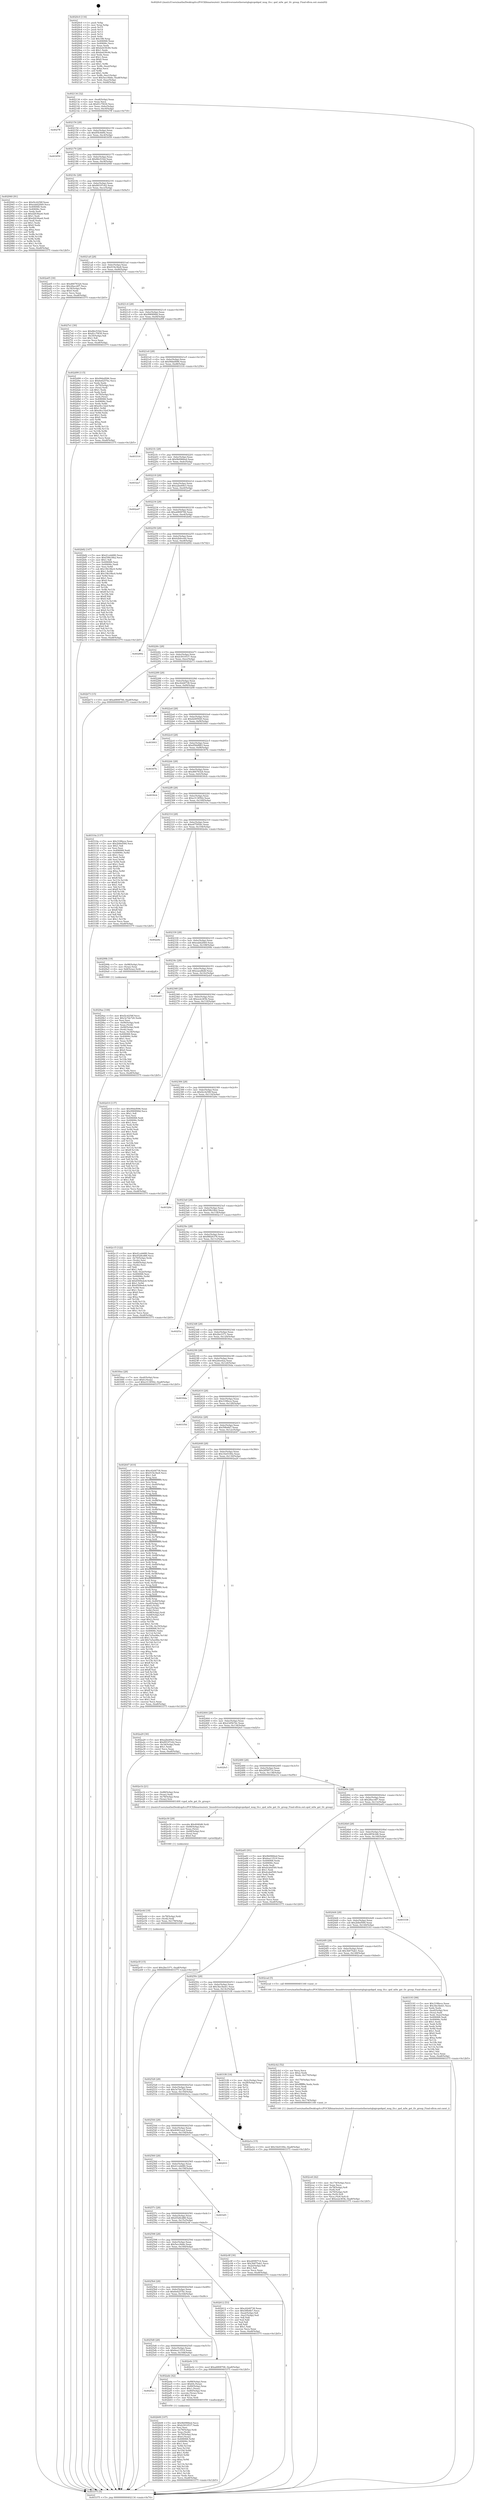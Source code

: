 digraph "0x4020c0" {
  label = "0x4020c0 (/mnt/c/Users/mathe/Desktop/tcc/POCII/binaries/extr_linuxdriversnetethernetqlogicqedqed_mng_tlv.c_qed_mfw_get_tlv_group_Final-ollvm.out::main(0))"
  labelloc = "t"
  node[shape=record]

  Entry [label="",width=0.3,height=0.3,shape=circle,fillcolor=black,style=filled]
  "0x402134" [label="{
     0x402134 [32]\l
     | [instrs]\l
     &nbsp;&nbsp;0x402134 \<+6\>: mov -0xa8(%rbp),%eax\l
     &nbsp;&nbsp;0x40213a \<+2\>: mov %eax,%ecx\l
     &nbsp;&nbsp;0x40213c \<+6\>: sub $0x81c7f430,%ecx\l
     &nbsp;&nbsp;0x402142 \<+6\>: mov %eax,-0xbc(%rbp)\l
     &nbsp;&nbsp;0x402148 \<+6\>: mov %ecx,-0xc0(%rbp)\l
     &nbsp;&nbsp;0x40214e \<+6\>: je 00000000004027ff \<main+0x73f\>\l
  }"]
  "0x4027ff" [label="{
     0x4027ff\l
  }", style=dashed]
  "0x402154" [label="{
     0x402154 [28]\l
     | [instrs]\l
     &nbsp;&nbsp;0x402154 \<+5\>: jmp 0000000000402159 \<main+0x99\>\l
     &nbsp;&nbsp;0x402159 \<+6\>: mov -0xbc(%rbp),%eax\l
     &nbsp;&nbsp;0x40215f \<+5\>: sub $0x85fc8d9e,%eax\l
     &nbsp;&nbsp;0x402164 \<+6\>: mov %eax,-0xc4(%rbp)\l
     &nbsp;&nbsp;0x40216a \<+6\>: je 0000000000403059 \<main+0xf99\>\l
  }"]
  Exit [label="",width=0.3,height=0.3,shape=circle,fillcolor=black,style=filled,peripheries=2]
  "0x403059" [label="{
     0x403059\l
  }", style=dashed]
  "0x402170" [label="{
     0x402170 [28]\l
     | [instrs]\l
     &nbsp;&nbsp;0x402170 \<+5\>: jmp 0000000000402175 \<main+0xb5\>\l
     &nbsp;&nbsp;0x402175 \<+6\>: mov -0xbc(%rbp),%eax\l
     &nbsp;&nbsp;0x40217b \<+5\>: sub $0x86cf1f2d,%eax\l
     &nbsp;&nbsp;0x402180 \<+6\>: mov %eax,-0xc8(%rbp)\l
     &nbsp;&nbsp;0x402186 \<+6\>: je 0000000000402940 \<main+0x880\>\l
  }"]
  "0x402e5f" [label="{
     0x402e5f [15]\l
     | [instrs]\l
     &nbsp;&nbsp;0x402e5f \<+10\>: movl $0x2be3371,-0xa8(%rbp)\l
     &nbsp;&nbsp;0x402e69 \<+5\>: jmp 0000000000403375 \<main+0x12b5\>\l
  }"]
  "0x402940" [label="{
     0x402940 [91]\l
     | [instrs]\l
     &nbsp;&nbsp;0x402940 \<+5\>: mov $0xf2c4258f,%eax\l
     &nbsp;&nbsp;0x402945 \<+5\>: mov $0xeabb20b9,%ecx\l
     &nbsp;&nbsp;0x40294a \<+7\>: mov 0x406068,%edx\l
     &nbsp;&nbsp;0x402951 \<+7\>: mov 0x40606c,%esi\l
     &nbsp;&nbsp;0x402958 \<+2\>: mov %edx,%edi\l
     &nbsp;&nbsp;0x40295a \<+6\>: sub $0xd2636ae6,%edi\l
     &nbsp;&nbsp;0x402960 \<+3\>: sub $0x1,%edi\l
     &nbsp;&nbsp;0x402963 \<+6\>: add $0xd2636ae6,%edi\l
     &nbsp;&nbsp;0x402969 \<+3\>: imul %edi,%edx\l
     &nbsp;&nbsp;0x40296c \<+3\>: and $0x1,%edx\l
     &nbsp;&nbsp;0x40296f \<+3\>: cmp $0x0,%edx\l
     &nbsp;&nbsp;0x402972 \<+4\>: sete %r8b\l
     &nbsp;&nbsp;0x402976 \<+3\>: cmp $0xa,%esi\l
     &nbsp;&nbsp;0x402979 \<+4\>: setl %r9b\l
     &nbsp;&nbsp;0x40297d \<+3\>: mov %r8b,%r10b\l
     &nbsp;&nbsp;0x402980 \<+3\>: and %r9b,%r10b\l
     &nbsp;&nbsp;0x402983 \<+3\>: xor %r9b,%r8b\l
     &nbsp;&nbsp;0x402986 \<+3\>: or %r8b,%r10b\l
     &nbsp;&nbsp;0x402989 \<+4\>: test $0x1,%r10b\l
     &nbsp;&nbsp;0x40298d \<+3\>: cmovne %ecx,%eax\l
     &nbsp;&nbsp;0x402990 \<+6\>: mov %eax,-0xa8(%rbp)\l
     &nbsp;&nbsp;0x402996 \<+5\>: jmp 0000000000403375 \<main+0x12b5\>\l
  }"]
  "0x40218c" [label="{
     0x40218c [28]\l
     | [instrs]\l
     &nbsp;&nbsp;0x40218c \<+5\>: jmp 0000000000402191 \<main+0xd1\>\l
     &nbsp;&nbsp;0x402191 \<+6\>: mov -0xbc(%rbp),%eax\l
     &nbsp;&nbsp;0x402197 \<+5\>: sub $0x89197c62,%eax\l
     &nbsp;&nbsp;0x40219c \<+6\>: mov %eax,-0xcc(%rbp)\l
     &nbsp;&nbsp;0x4021a2 \<+6\>: je 0000000000402a65 \<main+0x9a5\>\l
  }"]
  "0x402e4d" [label="{
     0x402e4d [18]\l
     | [instrs]\l
     &nbsp;&nbsp;0x402e4d \<+4\>: mov -0x78(%rbp),%rdi\l
     &nbsp;&nbsp;0x402e51 \<+3\>: mov (%rdi),%rdi\l
     &nbsp;&nbsp;0x402e54 \<+6\>: mov %eax,-0x178(%rbp)\l
     &nbsp;&nbsp;0x402e5a \<+5\>: call 0000000000401030 \<free@plt\>\l
     | [calls]\l
     &nbsp;&nbsp;0x401030 \{1\} (unknown)\l
  }"]
  "0x402a65" [label="{
     0x402a65 [30]\l
     | [instrs]\l
     &nbsp;&nbsp;0x402a65 \<+5\>: mov $0xd6678324,%eax\l
     &nbsp;&nbsp;0x402a6a \<+5\>: mov $0x28acc6f7,%ecx\l
     &nbsp;&nbsp;0x402a6f \<+3\>: mov -0x34(%rbp),%edx\l
     &nbsp;&nbsp;0x402a72 \<+3\>: cmp $0x0,%edx\l
     &nbsp;&nbsp;0x402a75 \<+3\>: cmove %ecx,%eax\l
     &nbsp;&nbsp;0x402a78 \<+6\>: mov %eax,-0xa8(%rbp)\l
     &nbsp;&nbsp;0x402a7e \<+5\>: jmp 0000000000403375 \<main+0x12b5\>\l
  }"]
  "0x4021a8" [label="{
     0x4021a8 [28]\l
     | [instrs]\l
     &nbsp;&nbsp;0x4021a8 \<+5\>: jmp 00000000004021ad \<main+0xed\>\l
     &nbsp;&nbsp;0x4021ad \<+6\>: mov -0xbc(%rbp),%eax\l
     &nbsp;&nbsp;0x4021b3 \<+5\>: sub $0x919e3be8,%eax\l
     &nbsp;&nbsp;0x4021b8 \<+6\>: mov %eax,-0xd0(%rbp)\l
     &nbsp;&nbsp;0x4021be \<+6\>: je 00000000004027e1 \<main+0x721\>\l
  }"]
  "0x402e30" [label="{
     0x402e30 [29]\l
     | [instrs]\l
     &nbsp;&nbsp;0x402e30 \<+10\>: movabs $0x4040d6,%rdi\l
     &nbsp;&nbsp;0x402e3a \<+4\>: mov -0x68(%rbp),%rsi\l
     &nbsp;&nbsp;0x402e3e \<+2\>: mov %eax,(%rsi)\l
     &nbsp;&nbsp;0x402e40 \<+4\>: mov -0x68(%rbp),%rsi\l
     &nbsp;&nbsp;0x402e44 \<+2\>: mov (%rsi),%esi\l
     &nbsp;&nbsp;0x402e46 \<+2\>: mov $0x0,%al\l
     &nbsp;&nbsp;0x402e48 \<+5\>: call 0000000000401040 \<printf@plt\>\l
     | [calls]\l
     &nbsp;&nbsp;0x401040 \{1\} (unknown)\l
  }"]
  "0x4027e1" [label="{
     0x4027e1 [30]\l
     | [instrs]\l
     &nbsp;&nbsp;0x4027e1 \<+5\>: mov $0x86cf1f2d,%eax\l
     &nbsp;&nbsp;0x4027e6 \<+5\>: mov $0x81c7f430,%ecx\l
     &nbsp;&nbsp;0x4027eb \<+3\>: mov -0x35(%rbp),%dl\l
     &nbsp;&nbsp;0x4027ee \<+3\>: test $0x1,%dl\l
     &nbsp;&nbsp;0x4027f1 \<+3\>: cmovne %ecx,%eax\l
     &nbsp;&nbsp;0x4027f4 \<+6\>: mov %eax,-0xa8(%rbp)\l
     &nbsp;&nbsp;0x4027fa \<+5\>: jmp 0000000000403375 \<main+0x12b5\>\l
  }"]
  "0x4021c4" [label="{
     0x4021c4 [28]\l
     | [instrs]\l
     &nbsp;&nbsp;0x4021c4 \<+5\>: jmp 00000000004021c9 \<main+0x109\>\l
     &nbsp;&nbsp;0x4021c9 \<+6\>: mov -0xbc(%rbp),%eax\l
     &nbsp;&nbsp;0x4021cf \<+5\>: sub $0x9969f48d,%eax\l
     &nbsp;&nbsp;0x4021d4 \<+6\>: mov %eax,-0xd4(%rbp)\l
     &nbsp;&nbsp;0x4021da \<+6\>: je 0000000000402d99 \<main+0xcd9\>\l
  }"]
  "0x402ce6" [label="{
     0x402ce6 [42]\l
     | [instrs]\l
     &nbsp;&nbsp;0x402ce6 \<+6\>: mov -0x174(%rbp),%ecx\l
     &nbsp;&nbsp;0x402cec \<+3\>: imul %eax,%ecx\l
     &nbsp;&nbsp;0x402cef \<+4\>: mov -0x78(%rbp),%r8\l
     &nbsp;&nbsp;0x402cf3 \<+3\>: mov (%r8),%r8\l
     &nbsp;&nbsp;0x402cf6 \<+4\>: mov -0x70(%rbp),%r9\l
     &nbsp;&nbsp;0x402cfa \<+3\>: movslq (%r9),%r9\l
     &nbsp;&nbsp;0x402cfd \<+4\>: mov %ecx,(%r8,%r9,4)\l
     &nbsp;&nbsp;0x402d01 \<+10\>: movl $0xee2c4f3b,-0xa8(%rbp)\l
     &nbsp;&nbsp;0x402d0b \<+5\>: jmp 0000000000403375 \<main+0x12b5\>\l
  }"]
  "0x402d99" [label="{
     0x402d99 [115]\l
     | [instrs]\l
     &nbsp;&nbsp;0x402d99 \<+5\>: mov $0x99def096,%eax\l
     &nbsp;&nbsp;0x402d9e \<+5\>: mov $0x6e6257bc,%ecx\l
     &nbsp;&nbsp;0x402da3 \<+2\>: xor %edx,%edx\l
     &nbsp;&nbsp;0x402da5 \<+4\>: mov -0x70(%rbp),%rsi\l
     &nbsp;&nbsp;0x402da9 \<+2\>: mov (%rsi),%edi\l
     &nbsp;&nbsp;0x402dab \<+3\>: sub $0x1,%edx\l
     &nbsp;&nbsp;0x402dae \<+2\>: sub %edx,%edi\l
     &nbsp;&nbsp;0x402db0 \<+4\>: mov -0x70(%rbp),%rsi\l
     &nbsp;&nbsp;0x402db4 \<+2\>: mov %edi,(%rsi)\l
     &nbsp;&nbsp;0x402db6 \<+7\>: mov 0x406068,%edx\l
     &nbsp;&nbsp;0x402dbd \<+7\>: mov 0x40606c,%edi\l
     &nbsp;&nbsp;0x402dc4 \<+3\>: mov %edx,%r8d\l
     &nbsp;&nbsp;0x402dc7 \<+7\>: add $0xe9cc32ef,%r8d\l
     &nbsp;&nbsp;0x402dce \<+4\>: sub $0x1,%r8d\l
     &nbsp;&nbsp;0x402dd2 \<+7\>: sub $0xe9cc32ef,%r8d\l
     &nbsp;&nbsp;0x402dd9 \<+4\>: imul %r8d,%edx\l
     &nbsp;&nbsp;0x402ddd \<+3\>: and $0x1,%edx\l
     &nbsp;&nbsp;0x402de0 \<+3\>: cmp $0x0,%edx\l
     &nbsp;&nbsp;0x402de3 \<+4\>: sete %r9b\l
     &nbsp;&nbsp;0x402de7 \<+3\>: cmp $0xa,%edi\l
     &nbsp;&nbsp;0x402dea \<+4\>: setl %r10b\l
     &nbsp;&nbsp;0x402dee \<+3\>: mov %r9b,%r11b\l
     &nbsp;&nbsp;0x402df1 \<+3\>: and %r10b,%r11b\l
     &nbsp;&nbsp;0x402df4 \<+3\>: xor %r10b,%r9b\l
     &nbsp;&nbsp;0x402df7 \<+3\>: or %r9b,%r11b\l
     &nbsp;&nbsp;0x402dfa \<+4\>: test $0x1,%r11b\l
     &nbsp;&nbsp;0x402dfe \<+3\>: cmovne %ecx,%eax\l
     &nbsp;&nbsp;0x402e01 \<+6\>: mov %eax,-0xa8(%rbp)\l
     &nbsp;&nbsp;0x402e07 \<+5\>: jmp 0000000000403375 \<main+0x12b5\>\l
  }"]
  "0x4021e0" [label="{
     0x4021e0 [28]\l
     | [instrs]\l
     &nbsp;&nbsp;0x4021e0 \<+5\>: jmp 00000000004021e5 \<main+0x125\>\l
     &nbsp;&nbsp;0x4021e5 \<+6\>: mov -0xbc(%rbp),%eax\l
     &nbsp;&nbsp;0x4021eb \<+5\>: sub $0x99def096,%eax\l
     &nbsp;&nbsp;0x4021f0 \<+6\>: mov %eax,-0xd8(%rbp)\l
     &nbsp;&nbsp;0x4021f6 \<+6\>: je 0000000000403316 \<main+0x1256\>\l
  }"]
  "0x402cb2" [label="{
     0x402cb2 [52]\l
     | [instrs]\l
     &nbsp;&nbsp;0x402cb2 \<+2\>: xor %ecx,%ecx\l
     &nbsp;&nbsp;0x402cb4 \<+5\>: mov $0x2,%edx\l
     &nbsp;&nbsp;0x402cb9 \<+6\>: mov %edx,-0x170(%rbp)\l
     &nbsp;&nbsp;0x402cbf \<+1\>: cltd\l
     &nbsp;&nbsp;0x402cc0 \<+6\>: mov -0x170(%rbp),%esi\l
     &nbsp;&nbsp;0x402cc6 \<+2\>: idiv %esi\l
     &nbsp;&nbsp;0x402cc8 \<+6\>: imul $0xfffffffe,%edx,%edx\l
     &nbsp;&nbsp;0x402cce \<+2\>: mov %ecx,%edi\l
     &nbsp;&nbsp;0x402cd0 \<+2\>: sub %edx,%edi\l
     &nbsp;&nbsp;0x402cd2 \<+2\>: mov %ecx,%edx\l
     &nbsp;&nbsp;0x402cd4 \<+3\>: sub $0x1,%edx\l
     &nbsp;&nbsp;0x402cd7 \<+2\>: add %edx,%edi\l
     &nbsp;&nbsp;0x402cd9 \<+2\>: sub %edi,%ecx\l
     &nbsp;&nbsp;0x402cdb \<+6\>: mov %ecx,-0x174(%rbp)\l
     &nbsp;&nbsp;0x402ce1 \<+5\>: call 0000000000401160 \<next_i\>\l
     | [calls]\l
     &nbsp;&nbsp;0x401160 \{1\} (/mnt/c/Users/mathe/Desktop/tcc/POCII/binaries/extr_linuxdriversnetethernetqlogicqedqed_mng_tlv.c_qed_mfw_get_tlv_group_Final-ollvm.out::next_i)\l
  }"]
  "0x403316" [label="{
     0x403316\l
  }", style=dashed]
  "0x4021fc" [label="{
     0x4021fc [28]\l
     | [instrs]\l
     &nbsp;&nbsp;0x4021fc \<+5\>: jmp 0000000000402201 \<main+0x141\>\l
     &nbsp;&nbsp;0x402201 \<+6\>: mov -0xbc(%rbp),%eax\l
     &nbsp;&nbsp;0x402207 \<+5\>: sub $0x9b0966ed,%eax\l
     &nbsp;&nbsp;0x40220c \<+6\>: mov %eax,-0xdc(%rbp)\l
     &nbsp;&nbsp;0x402212 \<+6\>: je 00000000004032a7 \<main+0x11e7\>\l
  }"]
  "0x402b08" [label="{
     0x402b08 [107]\l
     | [instrs]\l
     &nbsp;&nbsp;0x402b08 \<+5\>: mov $0x9b0966ed,%ecx\l
     &nbsp;&nbsp;0x402b0d \<+5\>: mov $0xb3910537,%edx\l
     &nbsp;&nbsp;0x402b12 \<+2\>: xor %esi,%esi\l
     &nbsp;&nbsp;0x402b14 \<+4\>: mov -0x78(%rbp),%rdi\l
     &nbsp;&nbsp;0x402b18 \<+3\>: mov %rax,(%rdi)\l
     &nbsp;&nbsp;0x402b1b \<+4\>: mov -0x70(%rbp),%rax\l
     &nbsp;&nbsp;0x402b1f \<+6\>: movl $0x0,(%rax)\l
     &nbsp;&nbsp;0x402b25 \<+8\>: mov 0x406068,%r8d\l
     &nbsp;&nbsp;0x402b2d \<+8\>: mov 0x40606c,%r9d\l
     &nbsp;&nbsp;0x402b35 \<+3\>: sub $0x1,%esi\l
     &nbsp;&nbsp;0x402b38 \<+3\>: mov %r8d,%r10d\l
     &nbsp;&nbsp;0x402b3b \<+3\>: add %esi,%r10d\l
     &nbsp;&nbsp;0x402b3e \<+4\>: imul %r10d,%r8d\l
     &nbsp;&nbsp;0x402b42 \<+4\>: and $0x1,%r8d\l
     &nbsp;&nbsp;0x402b46 \<+4\>: cmp $0x0,%r8d\l
     &nbsp;&nbsp;0x402b4a \<+4\>: sete %r11b\l
     &nbsp;&nbsp;0x402b4e \<+4\>: cmp $0xa,%r9d\l
     &nbsp;&nbsp;0x402b52 \<+3\>: setl %bl\l
     &nbsp;&nbsp;0x402b55 \<+3\>: mov %r11b,%r14b\l
     &nbsp;&nbsp;0x402b58 \<+3\>: and %bl,%r14b\l
     &nbsp;&nbsp;0x402b5b \<+3\>: xor %bl,%r11b\l
     &nbsp;&nbsp;0x402b5e \<+3\>: or %r11b,%r14b\l
     &nbsp;&nbsp;0x402b61 \<+4\>: test $0x1,%r14b\l
     &nbsp;&nbsp;0x402b65 \<+3\>: cmovne %edx,%ecx\l
     &nbsp;&nbsp;0x402b68 \<+6\>: mov %ecx,-0xa8(%rbp)\l
     &nbsp;&nbsp;0x402b6e \<+5\>: jmp 0000000000403375 \<main+0x12b5\>\l
  }"]
  "0x4032a7" [label="{
     0x4032a7\l
  }", style=dashed]
  "0x402218" [label="{
     0x402218 [28]\l
     | [instrs]\l
     &nbsp;&nbsp;0x402218 \<+5\>: jmp 000000000040221d \<main+0x15d\>\l
     &nbsp;&nbsp;0x40221d \<+6\>: mov -0xbc(%rbp),%eax\l
     &nbsp;&nbsp;0x402223 \<+5\>: sub $0xa2be69e3,%eax\l
     &nbsp;&nbsp;0x402228 \<+6\>: mov %eax,-0xe0(%rbp)\l
     &nbsp;&nbsp;0x40222e \<+6\>: je 0000000000402a47 \<main+0x987\>\l
  }"]
  "0x4025ec" [label="{
     0x4025ec\l
  }", style=dashed]
  "0x402a47" [label="{
     0x402a47\l
  }", style=dashed]
  "0x402234" [label="{
     0x402234 [28]\l
     | [instrs]\l
     &nbsp;&nbsp;0x402234 \<+5\>: jmp 0000000000402239 \<main+0x179\>\l
     &nbsp;&nbsp;0x402239 \<+6\>: mov -0xbc(%rbp),%eax\l
     &nbsp;&nbsp;0x40223f \<+5\>: sub $0xa6808706,%eax\l
     &nbsp;&nbsp;0x402244 \<+6\>: mov %eax,-0xe4(%rbp)\l
     &nbsp;&nbsp;0x40224a \<+6\>: je 0000000000402b82 \<main+0xac2\>\l
  }"]
  "0x402ade" [label="{
     0x402ade [42]\l
     | [instrs]\l
     &nbsp;&nbsp;0x402ade \<+7\>: mov -0x88(%rbp),%rax\l
     &nbsp;&nbsp;0x402ae5 \<+6\>: movl $0x64,(%rax)\l
     &nbsp;&nbsp;0x402aeb \<+4\>: mov -0x80(%rbp),%rax\l
     &nbsp;&nbsp;0x402aef \<+6\>: movl $0x1,(%rax)\l
     &nbsp;&nbsp;0x402af5 \<+4\>: mov -0x80(%rbp),%rax\l
     &nbsp;&nbsp;0x402af9 \<+3\>: movslq (%rax),%rax\l
     &nbsp;&nbsp;0x402afc \<+4\>: shl $0x2,%rax\l
     &nbsp;&nbsp;0x402b00 \<+3\>: mov %rax,%rdi\l
     &nbsp;&nbsp;0x402b03 \<+5\>: call 0000000000401050 \<malloc@plt\>\l
     | [calls]\l
     &nbsp;&nbsp;0x401050 \{1\} (unknown)\l
  }"]
  "0x402b82" [label="{
     0x402b82 [147]\l
     | [instrs]\l
     &nbsp;&nbsp;0x402b82 \<+5\>: mov $0x41ceb680,%eax\l
     &nbsp;&nbsp;0x402b87 \<+5\>: mov $0xf39b18b2,%ecx\l
     &nbsp;&nbsp;0x402b8c \<+2\>: mov $0x1,%dl\l
     &nbsp;&nbsp;0x402b8e \<+7\>: mov 0x406068,%esi\l
     &nbsp;&nbsp;0x402b95 \<+7\>: mov 0x40606c,%edi\l
     &nbsp;&nbsp;0x402b9c \<+3\>: mov %esi,%r8d\l
     &nbsp;&nbsp;0x402b9f \<+7\>: sub $0x19b18bc0,%r8d\l
     &nbsp;&nbsp;0x402ba6 \<+4\>: sub $0x1,%r8d\l
     &nbsp;&nbsp;0x402baa \<+7\>: add $0x19b18bc0,%r8d\l
     &nbsp;&nbsp;0x402bb1 \<+4\>: imul %r8d,%esi\l
     &nbsp;&nbsp;0x402bb5 \<+3\>: and $0x1,%esi\l
     &nbsp;&nbsp;0x402bb8 \<+3\>: cmp $0x0,%esi\l
     &nbsp;&nbsp;0x402bbb \<+4\>: sete %r9b\l
     &nbsp;&nbsp;0x402bbf \<+3\>: cmp $0xa,%edi\l
     &nbsp;&nbsp;0x402bc2 \<+4\>: setl %r10b\l
     &nbsp;&nbsp;0x402bc6 \<+3\>: mov %r9b,%r11b\l
     &nbsp;&nbsp;0x402bc9 \<+4\>: xor $0xff,%r11b\l
     &nbsp;&nbsp;0x402bcd \<+3\>: mov %r10b,%bl\l
     &nbsp;&nbsp;0x402bd0 \<+3\>: xor $0xff,%bl\l
     &nbsp;&nbsp;0x402bd3 \<+3\>: xor $0x0,%dl\l
     &nbsp;&nbsp;0x402bd6 \<+3\>: mov %r11b,%r14b\l
     &nbsp;&nbsp;0x402bd9 \<+4\>: and $0x0,%r14b\l
     &nbsp;&nbsp;0x402bdd \<+3\>: and %dl,%r9b\l
     &nbsp;&nbsp;0x402be0 \<+3\>: mov %bl,%r15b\l
     &nbsp;&nbsp;0x402be3 \<+4\>: and $0x0,%r15b\l
     &nbsp;&nbsp;0x402be7 \<+3\>: and %dl,%r10b\l
     &nbsp;&nbsp;0x402bea \<+3\>: or %r9b,%r14b\l
     &nbsp;&nbsp;0x402bed \<+3\>: or %r10b,%r15b\l
     &nbsp;&nbsp;0x402bf0 \<+3\>: xor %r15b,%r14b\l
     &nbsp;&nbsp;0x402bf3 \<+3\>: or %bl,%r11b\l
     &nbsp;&nbsp;0x402bf6 \<+4\>: xor $0xff,%r11b\l
     &nbsp;&nbsp;0x402bfa \<+3\>: or $0x0,%dl\l
     &nbsp;&nbsp;0x402bfd \<+3\>: and %dl,%r11b\l
     &nbsp;&nbsp;0x402c00 \<+3\>: or %r11b,%r14b\l
     &nbsp;&nbsp;0x402c03 \<+4\>: test $0x1,%r14b\l
     &nbsp;&nbsp;0x402c07 \<+3\>: cmovne %ecx,%eax\l
     &nbsp;&nbsp;0x402c0a \<+6\>: mov %eax,-0xa8(%rbp)\l
     &nbsp;&nbsp;0x402c10 \<+5\>: jmp 0000000000403375 \<main+0x12b5\>\l
  }"]
  "0x402250" [label="{
     0x402250 [28]\l
     | [instrs]\l
     &nbsp;&nbsp;0x402250 \<+5\>: jmp 0000000000402255 \<main+0x195\>\l
     &nbsp;&nbsp;0x402255 \<+6\>: mov -0xbc(%rbp),%eax\l
     &nbsp;&nbsp;0x40225b \<+5\>: sub $0xb2b9ce44,%eax\l
     &nbsp;&nbsp;0x402260 \<+6\>: mov %eax,-0xe8(%rbp)\l
     &nbsp;&nbsp;0x402266 \<+6\>: je 0000000000402892 \<main+0x7d2\>\l
  }"]
  "0x4025d0" [label="{
     0x4025d0 [28]\l
     | [instrs]\l
     &nbsp;&nbsp;0x4025d0 \<+5\>: jmp 00000000004025d5 \<main+0x515\>\l
     &nbsp;&nbsp;0x4025d5 \<+6\>: mov -0xbc(%rbp),%eax\l
     &nbsp;&nbsp;0x4025db \<+5\>: sub $0x6ea13519,%eax\l
     &nbsp;&nbsp;0x4025e0 \<+6\>: mov %eax,-0x168(%rbp)\l
     &nbsp;&nbsp;0x4025e6 \<+6\>: je 0000000000402ade \<main+0xa1e\>\l
  }"]
  "0x402892" [label="{
     0x402892\l
  }", style=dashed]
  "0x40226c" [label="{
     0x40226c [28]\l
     | [instrs]\l
     &nbsp;&nbsp;0x40226c \<+5\>: jmp 0000000000402271 \<main+0x1b1\>\l
     &nbsp;&nbsp;0x402271 \<+6\>: mov -0xbc(%rbp),%eax\l
     &nbsp;&nbsp;0x402277 \<+5\>: sub $0xb3910537,%eax\l
     &nbsp;&nbsp;0x40227c \<+6\>: mov %eax,-0xec(%rbp)\l
     &nbsp;&nbsp;0x402282 \<+6\>: je 0000000000402b73 \<main+0xab3\>\l
  }"]
  "0x402e0c" [label="{
     0x402e0c [15]\l
     | [instrs]\l
     &nbsp;&nbsp;0x402e0c \<+10\>: movl $0xa6808706,-0xa8(%rbp)\l
     &nbsp;&nbsp;0x402e16 \<+5\>: jmp 0000000000403375 \<main+0x12b5\>\l
  }"]
  "0x402b73" [label="{
     0x402b73 [15]\l
     | [instrs]\l
     &nbsp;&nbsp;0x402b73 \<+10\>: movl $0xa6808706,-0xa8(%rbp)\l
     &nbsp;&nbsp;0x402b7d \<+5\>: jmp 0000000000403375 \<main+0x12b5\>\l
  }"]
  "0x402288" [label="{
     0x402288 [28]\l
     | [instrs]\l
     &nbsp;&nbsp;0x402288 \<+5\>: jmp 000000000040228d \<main+0x1cd\>\l
     &nbsp;&nbsp;0x40228d \<+6\>: mov -0xbc(%rbp),%eax\l
     &nbsp;&nbsp;0x402293 \<+5\>: sub $0xc62d4738,%eax\l
     &nbsp;&nbsp;0x402298 \<+6\>: mov %eax,-0xf0(%rbp)\l
     &nbsp;&nbsp;0x40229e \<+6\>: je 0000000000403208 \<main+0x1148\>\l
  }"]
  "0x4029ae" [label="{
     0x4029ae [108]\l
     | [instrs]\l
     &nbsp;&nbsp;0x4029ae \<+5\>: mov $0xf2c4258f,%ecx\l
     &nbsp;&nbsp;0x4029b3 \<+5\>: mov $0x3e7de720,%edx\l
     &nbsp;&nbsp;0x4029b8 \<+2\>: xor %esi,%esi\l
     &nbsp;&nbsp;0x4029ba \<+7\>: mov -0x90(%rbp),%rdi\l
     &nbsp;&nbsp;0x4029c1 \<+2\>: mov %eax,(%rdi)\l
     &nbsp;&nbsp;0x4029c3 \<+7\>: mov -0x90(%rbp),%rdi\l
     &nbsp;&nbsp;0x4029ca \<+2\>: mov (%rdi),%eax\l
     &nbsp;&nbsp;0x4029cc \<+3\>: mov %eax,-0x34(%rbp)\l
     &nbsp;&nbsp;0x4029cf \<+7\>: mov 0x406068,%eax\l
     &nbsp;&nbsp;0x4029d6 \<+8\>: mov 0x40606c,%r8d\l
     &nbsp;&nbsp;0x4029de \<+3\>: sub $0x1,%esi\l
     &nbsp;&nbsp;0x4029e1 \<+3\>: mov %eax,%r9d\l
     &nbsp;&nbsp;0x4029e4 \<+3\>: add %esi,%r9d\l
     &nbsp;&nbsp;0x4029e7 \<+4\>: imul %r9d,%eax\l
     &nbsp;&nbsp;0x4029eb \<+3\>: and $0x1,%eax\l
     &nbsp;&nbsp;0x4029ee \<+3\>: cmp $0x0,%eax\l
     &nbsp;&nbsp;0x4029f1 \<+4\>: sete %r10b\l
     &nbsp;&nbsp;0x4029f5 \<+4\>: cmp $0xa,%r8d\l
     &nbsp;&nbsp;0x4029f9 \<+4\>: setl %r11b\l
     &nbsp;&nbsp;0x4029fd \<+3\>: mov %r10b,%bl\l
     &nbsp;&nbsp;0x402a00 \<+3\>: and %r11b,%bl\l
     &nbsp;&nbsp;0x402a03 \<+3\>: xor %r11b,%r10b\l
     &nbsp;&nbsp;0x402a06 \<+3\>: or %r10b,%bl\l
     &nbsp;&nbsp;0x402a09 \<+3\>: test $0x1,%bl\l
     &nbsp;&nbsp;0x402a0c \<+3\>: cmovne %edx,%ecx\l
     &nbsp;&nbsp;0x402a0f \<+6\>: mov %ecx,-0xa8(%rbp)\l
     &nbsp;&nbsp;0x402a15 \<+5\>: jmp 0000000000403375 \<main+0x12b5\>\l
  }"]
  "0x403208" [label="{
     0x403208\l
  }", style=dashed]
  "0x4022a4" [label="{
     0x4022a4 [28]\l
     | [instrs]\l
     &nbsp;&nbsp;0x4022a4 \<+5\>: jmp 00000000004022a9 \<main+0x1e9\>\l
     &nbsp;&nbsp;0x4022a9 \<+6\>: mov -0xbc(%rbp),%eax\l
     &nbsp;&nbsp;0x4022af \<+5\>: sub $0xd2495f20,%eax\l
     &nbsp;&nbsp;0x4022b4 \<+6\>: mov %eax,-0xf4(%rbp)\l
     &nbsp;&nbsp;0x4022ba \<+6\>: je 0000000000403003 \<main+0xf43\>\l
  }"]
  "0x4020c0" [label="{
     0x4020c0 [116]\l
     | [instrs]\l
     &nbsp;&nbsp;0x4020c0 \<+1\>: push %rbp\l
     &nbsp;&nbsp;0x4020c1 \<+3\>: mov %rsp,%rbp\l
     &nbsp;&nbsp;0x4020c4 \<+2\>: push %r15\l
     &nbsp;&nbsp;0x4020c6 \<+2\>: push %r14\l
     &nbsp;&nbsp;0x4020c8 \<+2\>: push %r13\l
     &nbsp;&nbsp;0x4020ca \<+2\>: push %r12\l
     &nbsp;&nbsp;0x4020cc \<+1\>: push %rbx\l
     &nbsp;&nbsp;0x4020cd \<+7\>: sub $0x188,%rsp\l
     &nbsp;&nbsp;0x4020d4 \<+7\>: mov 0x406068,%eax\l
     &nbsp;&nbsp;0x4020db \<+7\>: mov 0x40606c,%ecx\l
     &nbsp;&nbsp;0x4020e2 \<+2\>: mov %eax,%edx\l
     &nbsp;&nbsp;0x4020e4 \<+6\>: add $0xbe639c84,%edx\l
     &nbsp;&nbsp;0x4020ea \<+3\>: sub $0x1,%edx\l
     &nbsp;&nbsp;0x4020ed \<+6\>: sub $0xbe639c84,%edx\l
     &nbsp;&nbsp;0x4020f3 \<+3\>: imul %edx,%eax\l
     &nbsp;&nbsp;0x4020f6 \<+3\>: and $0x1,%eax\l
     &nbsp;&nbsp;0x4020f9 \<+3\>: cmp $0x0,%eax\l
     &nbsp;&nbsp;0x4020fc \<+4\>: sete %r8b\l
     &nbsp;&nbsp;0x402100 \<+4\>: and $0x1,%r8b\l
     &nbsp;&nbsp;0x402104 \<+7\>: mov %r8b,-0xa2(%rbp)\l
     &nbsp;&nbsp;0x40210b \<+3\>: cmp $0xa,%ecx\l
     &nbsp;&nbsp;0x40210e \<+4\>: setl %r8b\l
     &nbsp;&nbsp;0x402112 \<+4\>: and $0x1,%r8b\l
     &nbsp;&nbsp;0x402116 \<+7\>: mov %r8b,-0xa1(%rbp)\l
     &nbsp;&nbsp;0x40211d \<+10\>: movl $0x5ecc9dde,-0xa8(%rbp)\l
     &nbsp;&nbsp;0x402127 \<+6\>: mov %edi,-0xac(%rbp)\l
     &nbsp;&nbsp;0x40212d \<+7\>: mov %rsi,-0xb8(%rbp)\l
  }"]
  "0x403003" [label="{
     0x403003\l
  }", style=dashed]
  "0x4022c0" [label="{
     0x4022c0 [28]\l
     | [instrs]\l
     &nbsp;&nbsp;0x4022c0 \<+5\>: jmp 00000000004022c5 \<main+0x205\>\l
     &nbsp;&nbsp;0x4022c5 \<+6\>: mov -0xbc(%rbp),%eax\l
     &nbsp;&nbsp;0x4022cb \<+5\>: sub $0xd5bbf883,%eax\l
     &nbsp;&nbsp;0x4022d0 \<+6\>: mov %eax,-0xf8(%rbp)\l
     &nbsp;&nbsp;0x4022d6 \<+6\>: je 000000000040307b \<main+0xfbb\>\l
  }"]
  "0x403375" [label="{
     0x403375 [5]\l
     | [instrs]\l
     &nbsp;&nbsp;0x403375 \<+5\>: jmp 0000000000402134 \<main+0x74\>\l
  }"]
  "0x40307b" [label="{
     0x40307b\l
  }", style=dashed]
  "0x4022dc" [label="{
     0x4022dc [28]\l
     | [instrs]\l
     &nbsp;&nbsp;0x4022dc \<+5\>: jmp 00000000004022e1 \<main+0x221\>\l
     &nbsp;&nbsp;0x4022e1 \<+6\>: mov -0xbc(%rbp),%eax\l
     &nbsp;&nbsp;0x4022e7 \<+5\>: sub $0xd6678324,%eax\l
     &nbsp;&nbsp;0x4022ec \<+6\>: mov %eax,-0xfc(%rbp)\l
     &nbsp;&nbsp;0x4022f2 \<+6\>: je 00000000004030cb \<main+0x100b\>\l
  }"]
  "0x4025b4" [label="{
     0x4025b4 [28]\l
     | [instrs]\l
     &nbsp;&nbsp;0x4025b4 \<+5\>: jmp 00000000004025b9 \<main+0x4f9\>\l
     &nbsp;&nbsp;0x4025b9 \<+6\>: mov -0xbc(%rbp),%eax\l
     &nbsp;&nbsp;0x4025bf \<+5\>: sub $0x6e6257bc,%eax\l
     &nbsp;&nbsp;0x4025c4 \<+6\>: mov %eax,-0x164(%rbp)\l
     &nbsp;&nbsp;0x4025ca \<+6\>: je 0000000000402e0c \<main+0xd4c\>\l
  }"]
  "0x4030cb" [label="{
     0x4030cb\l
  }", style=dashed]
  "0x4022f8" [label="{
     0x4022f8 [28]\l
     | [instrs]\l
     &nbsp;&nbsp;0x4022f8 \<+5\>: jmp 00000000004022fd \<main+0x23d\>\l
     &nbsp;&nbsp;0x4022fd \<+6\>: mov -0xbc(%rbp),%eax\l
     &nbsp;&nbsp;0x402303 \<+5\>: sub $0xe3138562,%eax\l
     &nbsp;&nbsp;0x402308 \<+6\>: mov %eax,-0x100(%rbp)\l
     &nbsp;&nbsp;0x40230e \<+6\>: je 000000000040310a \<main+0x104a\>\l
  }"]
  "0x402612" [label="{
     0x402612 [53]\l
     | [instrs]\l
     &nbsp;&nbsp;0x402612 \<+5\>: mov $0xc62d4738,%eax\l
     &nbsp;&nbsp;0x402617 \<+5\>: mov $0x59fe6b7,%ecx\l
     &nbsp;&nbsp;0x40261c \<+6\>: mov -0xa2(%rbp),%dl\l
     &nbsp;&nbsp;0x402622 \<+7\>: mov -0xa1(%rbp),%sil\l
     &nbsp;&nbsp;0x402629 \<+3\>: mov %dl,%dil\l
     &nbsp;&nbsp;0x40262c \<+3\>: and %sil,%dil\l
     &nbsp;&nbsp;0x40262f \<+3\>: xor %sil,%dl\l
     &nbsp;&nbsp;0x402632 \<+3\>: or %dl,%dil\l
     &nbsp;&nbsp;0x402635 \<+4\>: test $0x1,%dil\l
     &nbsp;&nbsp;0x402639 \<+3\>: cmovne %ecx,%eax\l
     &nbsp;&nbsp;0x40263c \<+6\>: mov %eax,-0xa8(%rbp)\l
     &nbsp;&nbsp;0x402642 \<+5\>: jmp 0000000000403375 \<main+0x12b5\>\l
  }"]
  "0x40310a" [label="{
     0x40310a [137]\l
     | [instrs]\l
     &nbsp;&nbsp;0x40310a \<+5\>: mov $0x3188ece,%eax\l
     &nbsp;&nbsp;0x40310f \<+5\>: mov $0x2b8ef584,%ecx\l
     &nbsp;&nbsp;0x403114 \<+2\>: mov $0x1,%dl\l
     &nbsp;&nbsp;0x403116 \<+2\>: xor %esi,%esi\l
     &nbsp;&nbsp;0x403118 \<+7\>: mov 0x406068,%edi\l
     &nbsp;&nbsp;0x40311f \<+8\>: mov 0x40606c,%r8d\l
     &nbsp;&nbsp;0x403127 \<+3\>: sub $0x1,%esi\l
     &nbsp;&nbsp;0x40312a \<+3\>: mov %edi,%r9d\l
     &nbsp;&nbsp;0x40312d \<+3\>: add %esi,%r9d\l
     &nbsp;&nbsp;0x403130 \<+4\>: imul %r9d,%edi\l
     &nbsp;&nbsp;0x403134 \<+3\>: and $0x1,%edi\l
     &nbsp;&nbsp;0x403137 \<+3\>: cmp $0x0,%edi\l
     &nbsp;&nbsp;0x40313a \<+4\>: sete %r10b\l
     &nbsp;&nbsp;0x40313e \<+4\>: cmp $0xa,%r8d\l
     &nbsp;&nbsp;0x403142 \<+4\>: setl %r11b\l
     &nbsp;&nbsp;0x403146 \<+3\>: mov %r10b,%bl\l
     &nbsp;&nbsp;0x403149 \<+3\>: xor $0xff,%bl\l
     &nbsp;&nbsp;0x40314c \<+3\>: mov %r11b,%r14b\l
     &nbsp;&nbsp;0x40314f \<+4\>: xor $0xff,%r14b\l
     &nbsp;&nbsp;0x403153 \<+3\>: xor $0x1,%dl\l
     &nbsp;&nbsp;0x403156 \<+3\>: mov %bl,%r15b\l
     &nbsp;&nbsp;0x403159 \<+4\>: and $0xff,%r15b\l
     &nbsp;&nbsp;0x40315d \<+3\>: and %dl,%r10b\l
     &nbsp;&nbsp;0x403160 \<+3\>: mov %r14b,%r12b\l
     &nbsp;&nbsp;0x403163 \<+4\>: and $0xff,%r12b\l
     &nbsp;&nbsp;0x403167 \<+3\>: and %dl,%r11b\l
     &nbsp;&nbsp;0x40316a \<+3\>: or %r10b,%r15b\l
     &nbsp;&nbsp;0x40316d \<+3\>: or %r11b,%r12b\l
     &nbsp;&nbsp;0x403170 \<+3\>: xor %r12b,%r15b\l
     &nbsp;&nbsp;0x403173 \<+3\>: or %r14b,%bl\l
     &nbsp;&nbsp;0x403176 \<+3\>: xor $0xff,%bl\l
     &nbsp;&nbsp;0x403179 \<+3\>: or $0x1,%dl\l
     &nbsp;&nbsp;0x40317c \<+2\>: and %dl,%bl\l
     &nbsp;&nbsp;0x40317e \<+3\>: or %bl,%r15b\l
     &nbsp;&nbsp;0x403181 \<+4\>: test $0x1,%r15b\l
     &nbsp;&nbsp;0x403185 \<+3\>: cmovne %ecx,%eax\l
     &nbsp;&nbsp;0x403188 \<+6\>: mov %eax,-0xa8(%rbp)\l
     &nbsp;&nbsp;0x40318e \<+5\>: jmp 0000000000403375 \<main+0x12b5\>\l
  }"]
  "0x402314" [label="{
     0x402314 [28]\l
     | [instrs]\l
     &nbsp;&nbsp;0x402314 \<+5\>: jmp 0000000000402319 \<main+0x259\>\l
     &nbsp;&nbsp;0x402319 \<+6\>: mov -0xbc(%rbp),%eax\l
     &nbsp;&nbsp;0x40231f \<+5\>: sub $0xe67595dc,%eax\l
     &nbsp;&nbsp;0x402324 \<+6\>: mov %eax,-0x104(%rbp)\l
     &nbsp;&nbsp;0x40232a \<+6\>: je 0000000000402e6e \<main+0xdae\>\l
  }"]
  "0x402598" [label="{
     0x402598 [28]\l
     | [instrs]\l
     &nbsp;&nbsp;0x402598 \<+5\>: jmp 000000000040259d \<main+0x4dd\>\l
     &nbsp;&nbsp;0x40259d \<+6\>: mov -0xbc(%rbp),%eax\l
     &nbsp;&nbsp;0x4025a3 \<+5\>: sub $0x5ecc9dde,%eax\l
     &nbsp;&nbsp;0x4025a8 \<+6\>: mov %eax,-0x160(%rbp)\l
     &nbsp;&nbsp;0x4025ae \<+6\>: je 0000000000402612 \<main+0x552\>\l
  }"]
  "0x402e6e" [label="{
     0x402e6e\l
  }", style=dashed]
  "0x402330" [label="{
     0x402330 [28]\l
     | [instrs]\l
     &nbsp;&nbsp;0x402330 \<+5\>: jmp 0000000000402335 \<main+0x275\>\l
     &nbsp;&nbsp;0x402335 \<+6\>: mov -0xbc(%rbp),%eax\l
     &nbsp;&nbsp;0x40233b \<+5\>: sub $0xeabb20b9,%eax\l
     &nbsp;&nbsp;0x402340 \<+6\>: mov %eax,-0x108(%rbp)\l
     &nbsp;&nbsp;0x402346 \<+6\>: je 000000000040299b \<main+0x8db\>\l
  }"]
  "0x402c8f" [label="{
     0x402c8f [30]\l
     | [instrs]\l
     &nbsp;&nbsp;0x402c8f \<+5\>: mov $0x285f0714,%eax\l
     &nbsp;&nbsp;0x402c94 \<+5\>: mov $0x3b675ab1,%ecx\l
     &nbsp;&nbsp;0x402c99 \<+3\>: mov -0x2e(%rbp),%dl\l
     &nbsp;&nbsp;0x402c9c \<+3\>: test $0x1,%dl\l
     &nbsp;&nbsp;0x402c9f \<+3\>: cmovne %ecx,%eax\l
     &nbsp;&nbsp;0x402ca2 \<+6\>: mov %eax,-0xa8(%rbp)\l
     &nbsp;&nbsp;0x402ca8 \<+5\>: jmp 0000000000403375 \<main+0x12b5\>\l
  }"]
  "0x40299b" [label="{
     0x40299b [19]\l
     | [instrs]\l
     &nbsp;&nbsp;0x40299b \<+7\>: mov -0x98(%rbp),%rax\l
     &nbsp;&nbsp;0x4029a2 \<+3\>: mov (%rax),%rax\l
     &nbsp;&nbsp;0x4029a5 \<+4\>: mov 0x8(%rax),%rdi\l
     &nbsp;&nbsp;0x4029a9 \<+5\>: call 0000000000401060 \<atoi@plt\>\l
     | [calls]\l
     &nbsp;&nbsp;0x401060 \{1\} (unknown)\l
  }"]
  "0x40234c" [label="{
     0x40234c [28]\l
     | [instrs]\l
     &nbsp;&nbsp;0x40234c \<+5\>: jmp 0000000000402351 \<main+0x291\>\l
     &nbsp;&nbsp;0x402351 \<+6\>: mov -0xbc(%rbp),%eax\l
     &nbsp;&nbsp;0x402357 \<+5\>: sub $0xeaeafbdd,%eax\l
     &nbsp;&nbsp;0x40235c \<+6\>: mov %eax,-0x10c(%rbp)\l
     &nbsp;&nbsp;0x402362 \<+6\>: je 0000000000402eb5 \<main+0xdf5\>\l
  }"]
  "0x40257c" [label="{
     0x40257c [28]\l
     | [instrs]\l
     &nbsp;&nbsp;0x40257c \<+5\>: jmp 0000000000402581 \<main+0x4c1\>\l
     &nbsp;&nbsp;0x402581 \<+6\>: mov -0xbc(%rbp),%eax\l
     &nbsp;&nbsp;0x402587 \<+5\>: sub $0x4528cd88,%eax\l
     &nbsp;&nbsp;0x40258c \<+6\>: mov %eax,-0x15c(%rbp)\l
     &nbsp;&nbsp;0x402592 \<+6\>: je 0000000000402c8f \<main+0xbcf\>\l
  }"]
  "0x402eb5" [label="{
     0x402eb5\l
  }", style=dashed]
  "0x402368" [label="{
     0x402368 [28]\l
     | [instrs]\l
     &nbsp;&nbsp;0x402368 \<+5\>: jmp 000000000040236d \<main+0x2ad\>\l
     &nbsp;&nbsp;0x40236d \<+6\>: mov -0xbc(%rbp),%eax\l
     &nbsp;&nbsp;0x402373 \<+5\>: sub $0xee2c4f3b,%eax\l
     &nbsp;&nbsp;0x402378 \<+6\>: mov %eax,-0x110(%rbp)\l
     &nbsp;&nbsp;0x40237e \<+6\>: je 0000000000402d10 \<main+0xc50\>\l
  }"]
  "0x4032f1" [label="{
     0x4032f1\l
  }", style=dashed]
  "0x402d10" [label="{
     0x402d10 [137]\l
     | [instrs]\l
     &nbsp;&nbsp;0x402d10 \<+5\>: mov $0x99def096,%eax\l
     &nbsp;&nbsp;0x402d15 \<+5\>: mov $0x9969f48d,%ecx\l
     &nbsp;&nbsp;0x402d1a \<+2\>: mov $0x1,%dl\l
     &nbsp;&nbsp;0x402d1c \<+2\>: xor %esi,%esi\l
     &nbsp;&nbsp;0x402d1e \<+7\>: mov 0x406068,%edi\l
     &nbsp;&nbsp;0x402d25 \<+8\>: mov 0x40606c,%r8d\l
     &nbsp;&nbsp;0x402d2d \<+3\>: sub $0x1,%esi\l
     &nbsp;&nbsp;0x402d30 \<+3\>: mov %edi,%r9d\l
     &nbsp;&nbsp;0x402d33 \<+3\>: add %esi,%r9d\l
     &nbsp;&nbsp;0x402d36 \<+4\>: imul %r9d,%edi\l
     &nbsp;&nbsp;0x402d3a \<+3\>: and $0x1,%edi\l
     &nbsp;&nbsp;0x402d3d \<+3\>: cmp $0x0,%edi\l
     &nbsp;&nbsp;0x402d40 \<+4\>: sete %r10b\l
     &nbsp;&nbsp;0x402d44 \<+4\>: cmp $0xa,%r8d\l
     &nbsp;&nbsp;0x402d48 \<+4\>: setl %r11b\l
     &nbsp;&nbsp;0x402d4c \<+3\>: mov %r10b,%bl\l
     &nbsp;&nbsp;0x402d4f \<+3\>: xor $0xff,%bl\l
     &nbsp;&nbsp;0x402d52 \<+3\>: mov %r11b,%r14b\l
     &nbsp;&nbsp;0x402d55 \<+4\>: xor $0xff,%r14b\l
     &nbsp;&nbsp;0x402d59 \<+3\>: xor $0x1,%dl\l
     &nbsp;&nbsp;0x402d5c \<+3\>: mov %bl,%r15b\l
     &nbsp;&nbsp;0x402d5f \<+4\>: and $0xff,%r15b\l
     &nbsp;&nbsp;0x402d63 \<+3\>: and %dl,%r10b\l
     &nbsp;&nbsp;0x402d66 \<+3\>: mov %r14b,%r12b\l
     &nbsp;&nbsp;0x402d69 \<+4\>: and $0xff,%r12b\l
     &nbsp;&nbsp;0x402d6d \<+3\>: and %dl,%r11b\l
     &nbsp;&nbsp;0x402d70 \<+3\>: or %r10b,%r15b\l
     &nbsp;&nbsp;0x402d73 \<+3\>: or %r11b,%r12b\l
     &nbsp;&nbsp;0x402d76 \<+3\>: xor %r12b,%r15b\l
     &nbsp;&nbsp;0x402d79 \<+3\>: or %r14b,%bl\l
     &nbsp;&nbsp;0x402d7c \<+3\>: xor $0xff,%bl\l
     &nbsp;&nbsp;0x402d7f \<+3\>: or $0x1,%dl\l
     &nbsp;&nbsp;0x402d82 \<+2\>: and %dl,%bl\l
     &nbsp;&nbsp;0x402d84 \<+3\>: or %bl,%r15b\l
     &nbsp;&nbsp;0x402d87 \<+4\>: test $0x1,%r15b\l
     &nbsp;&nbsp;0x402d8b \<+3\>: cmovne %ecx,%eax\l
     &nbsp;&nbsp;0x402d8e \<+6\>: mov %eax,-0xa8(%rbp)\l
     &nbsp;&nbsp;0x402d94 \<+5\>: jmp 0000000000403375 \<main+0x12b5\>\l
  }"]
  "0x402384" [label="{
     0x402384 [28]\l
     | [instrs]\l
     &nbsp;&nbsp;0x402384 \<+5\>: jmp 0000000000402389 \<main+0x2c9\>\l
     &nbsp;&nbsp;0x402389 \<+6\>: mov -0xbc(%rbp),%eax\l
     &nbsp;&nbsp;0x40238f \<+5\>: sub $0xf2c4258f,%eax\l
     &nbsp;&nbsp;0x402394 \<+6\>: mov %eax,-0x114(%rbp)\l
     &nbsp;&nbsp;0x40239a \<+6\>: je 000000000040326e \<main+0x11ae\>\l
  }"]
  "0x402560" [label="{
     0x402560 [28]\l
     | [instrs]\l
     &nbsp;&nbsp;0x402560 \<+5\>: jmp 0000000000402565 \<main+0x4a5\>\l
     &nbsp;&nbsp;0x402565 \<+6\>: mov -0xbc(%rbp),%eax\l
     &nbsp;&nbsp;0x40256b \<+5\>: sub $0x41ceb680,%eax\l
     &nbsp;&nbsp;0x402570 \<+6\>: mov %eax,-0x158(%rbp)\l
     &nbsp;&nbsp;0x402576 \<+6\>: je 00000000004032f1 \<main+0x1231\>\l
  }"]
  "0x40326e" [label="{
     0x40326e\l
  }", style=dashed]
  "0x4023a0" [label="{
     0x4023a0 [28]\l
     | [instrs]\l
     &nbsp;&nbsp;0x4023a0 \<+5\>: jmp 00000000004023a5 \<main+0x2e5\>\l
     &nbsp;&nbsp;0x4023a5 \<+6\>: mov -0xbc(%rbp),%eax\l
     &nbsp;&nbsp;0x4023ab \<+5\>: sub $0xf39b18b2,%eax\l
     &nbsp;&nbsp;0x4023b0 \<+6\>: mov %eax,-0x118(%rbp)\l
     &nbsp;&nbsp;0x4023b6 \<+6\>: je 0000000000402c15 \<main+0xb55\>\l
  }"]
  "0x402931" [label="{
     0x402931\l
  }", style=dashed]
  "0x402c15" [label="{
     0x402c15 [122]\l
     | [instrs]\l
     &nbsp;&nbsp;0x402c15 \<+5\>: mov $0x41ceb680,%eax\l
     &nbsp;&nbsp;0x402c1a \<+5\>: mov $0x4528cd88,%ecx\l
     &nbsp;&nbsp;0x402c1f \<+4\>: mov -0x70(%rbp),%rdx\l
     &nbsp;&nbsp;0x402c23 \<+2\>: mov (%rdx),%esi\l
     &nbsp;&nbsp;0x402c25 \<+4\>: mov -0x80(%rbp),%rdx\l
     &nbsp;&nbsp;0x402c29 \<+2\>: cmp (%rdx),%esi\l
     &nbsp;&nbsp;0x402c2b \<+4\>: setl %dil\l
     &nbsp;&nbsp;0x402c2f \<+4\>: and $0x1,%dil\l
     &nbsp;&nbsp;0x402c33 \<+4\>: mov %dil,-0x2e(%rbp)\l
     &nbsp;&nbsp;0x402c37 \<+7\>: mov 0x406068,%esi\l
     &nbsp;&nbsp;0x402c3e \<+8\>: mov 0x40606c,%r8d\l
     &nbsp;&nbsp;0x402c46 \<+3\>: mov %esi,%r9d\l
     &nbsp;&nbsp;0x402c49 \<+7\>: add $0x6509edc8,%r9d\l
     &nbsp;&nbsp;0x402c50 \<+4\>: sub $0x1,%r9d\l
     &nbsp;&nbsp;0x402c54 \<+7\>: sub $0x6509edc8,%r9d\l
     &nbsp;&nbsp;0x402c5b \<+4\>: imul %r9d,%esi\l
     &nbsp;&nbsp;0x402c5f \<+3\>: and $0x1,%esi\l
     &nbsp;&nbsp;0x402c62 \<+3\>: cmp $0x0,%esi\l
     &nbsp;&nbsp;0x402c65 \<+4\>: sete %dil\l
     &nbsp;&nbsp;0x402c69 \<+4\>: cmp $0xa,%r8d\l
     &nbsp;&nbsp;0x402c6d \<+4\>: setl %r10b\l
     &nbsp;&nbsp;0x402c71 \<+3\>: mov %dil,%r11b\l
     &nbsp;&nbsp;0x402c74 \<+3\>: and %r10b,%r11b\l
     &nbsp;&nbsp;0x402c77 \<+3\>: xor %r10b,%dil\l
     &nbsp;&nbsp;0x402c7a \<+3\>: or %dil,%r11b\l
     &nbsp;&nbsp;0x402c7d \<+4\>: test $0x1,%r11b\l
     &nbsp;&nbsp;0x402c81 \<+3\>: cmovne %ecx,%eax\l
     &nbsp;&nbsp;0x402c84 \<+6\>: mov %eax,-0xa8(%rbp)\l
     &nbsp;&nbsp;0x402c8a \<+5\>: jmp 0000000000403375 \<main+0x12b5\>\l
  }"]
  "0x4023bc" [label="{
     0x4023bc [28]\l
     | [instrs]\l
     &nbsp;&nbsp;0x4023bc \<+5\>: jmp 00000000004023c1 \<main+0x301\>\l
     &nbsp;&nbsp;0x4023c1 \<+6\>: mov -0xbc(%rbp),%eax\l
     &nbsp;&nbsp;0x4023c7 \<+5\>: sub $0xf8826378,%eax\l
     &nbsp;&nbsp;0x4023cc \<+6\>: mov %eax,-0x11c(%rbp)\l
     &nbsp;&nbsp;0x4023d2 \<+6\>: je 0000000000402f3e \<main+0xe7e\>\l
  }"]
  "0x402544" [label="{
     0x402544 [28]\l
     | [instrs]\l
     &nbsp;&nbsp;0x402544 \<+5\>: jmp 0000000000402549 \<main+0x489\>\l
     &nbsp;&nbsp;0x402549 \<+6\>: mov -0xbc(%rbp),%eax\l
     &nbsp;&nbsp;0x40254f \<+5\>: sub $0x40401ee4,%eax\l
     &nbsp;&nbsp;0x402554 \<+6\>: mov %eax,-0x154(%rbp)\l
     &nbsp;&nbsp;0x40255a \<+6\>: je 0000000000402931 \<main+0x871\>\l
  }"]
  "0x402f3e" [label="{
     0x402f3e\l
  }", style=dashed]
  "0x4023d8" [label="{
     0x4023d8 [28]\l
     | [instrs]\l
     &nbsp;&nbsp;0x4023d8 \<+5\>: jmp 00000000004023dd \<main+0x31d\>\l
     &nbsp;&nbsp;0x4023dd \<+6\>: mov -0xbc(%rbp),%eax\l
     &nbsp;&nbsp;0x4023e3 \<+5\>: sub $0x2be3371,%eax\l
     &nbsp;&nbsp;0x4023e8 \<+6\>: mov %eax,-0x120(%rbp)\l
     &nbsp;&nbsp;0x4023ee \<+6\>: je 00000000004030ee \<main+0x102e\>\l
  }"]
  "0x402a1a" [label="{
     0x402a1a [15]\l
     | [instrs]\l
     &nbsp;&nbsp;0x402a1a \<+10\>: movl $0x16e0100e,-0xa8(%rbp)\l
     &nbsp;&nbsp;0x402a24 \<+5\>: jmp 0000000000403375 \<main+0x12b5\>\l
  }"]
  "0x4030ee" [label="{
     0x4030ee [28]\l
     | [instrs]\l
     &nbsp;&nbsp;0x4030ee \<+7\>: mov -0xa0(%rbp),%rax\l
     &nbsp;&nbsp;0x4030f5 \<+6\>: movl $0x0,(%rax)\l
     &nbsp;&nbsp;0x4030fb \<+10\>: movl $0xe3138562,-0xa8(%rbp)\l
     &nbsp;&nbsp;0x403105 \<+5\>: jmp 0000000000403375 \<main+0x12b5\>\l
  }"]
  "0x4023f4" [label="{
     0x4023f4 [28]\l
     | [instrs]\l
     &nbsp;&nbsp;0x4023f4 \<+5\>: jmp 00000000004023f9 \<main+0x339\>\l
     &nbsp;&nbsp;0x4023f9 \<+6\>: mov -0xbc(%rbp),%eax\l
     &nbsp;&nbsp;0x4023ff \<+5\>: sub $0x2dee42a,%eax\l
     &nbsp;&nbsp;0x402404 \<+6\>: mov %eax,-0x124(%rbp)\l
     &nbsp;&nbsp;0x40240a \<+6\>: je 00000000004030da \<main+0x101a\>\l
  }"]
  "0x402528" [label="{
     0x402528 [28]\l
     | [instrs]\l
     &nbsp;&nbsp;0x402528 \<+5\>: jmp 000000000040252d \<main+0x46d\>\l
     &nbsp;&nbsp;0x40252d \<+6\>: mov -0xbc(%rbp),%eax\l
     &nbsp;&nbsp;0x402533 \<+5\>: sub $0x3e7de720,%eax\l
     &nbsp;&nbsp;0x402538 \<+6\>: mov %eax,-0x150(%rbp)\l
     &nbsp;&nbsp;0x40253e \<+6\>: je 0000000000402a1a \<main+0x95a\>\l
  }"]
  "0x4030da" [label="{
     0x4030da\l
  }", style=dashed]
  "0x402410" [label="{
     0x402410 [28]\l
     | [instrs]\l
     &nbsp;&nbsp;0x402410 \<+5\>: jmp 0000000000402415 \<main+0x355\>\l
     &nbsp;&nbsp;0x402415 \<+6\>: mov -0xbc(%rbp),%eax\l
     &nbsp;&nbsp;0x40241b \<+5\>: sub $0x3188ece,%eax\l
     &nbsp;&nbsp;0x402420 \<+6\>: mov %eax,-0x128(%rbp)\l
     &nbsp;&nbsp;0x402426 \<+6\>: je 000000000040335d \<main+0x129d\>\l
  }"]
  "0x4031f6" [label="{
     0x4031f6 [18]\l
     | [instrs]\l
     &nbsp;&nbsp;0x4031f6 \<+3\>: mov -0x2c(%rbp),%eax\l
     &nbsp;&nbsp;0x4031f9 \<+4\>: lea -0x28(%rbp),%rsp\l
     &nbsp;&nbsp;0x4031fd \<+1\>: pop %rbx\l
     &nbsp;&nbsp;0x4031fe \<+2\>: pop %r12\l
     &nbsp;&nbsp;0x403200 \<+2\>: pop %r13\l
     &nbsp;&nbsp;0x403202 \<+2\>: pop %r14\l
     &nbsp;&nbsp;0x403204 \<+2\>: pop %r15\l
     &nbsp;&nbsp;0x403206 \<+1\>: pop %rbp\l
     &nbsp;&nbsp;0x403207 \<+1\>: ret\l
  }"]
  "0x40335d" [label="{
     0x40335d\l
  }", style=dashed]
  "0x40242c" [label="{
     0x40242c [28]\l
     | [instrs]\l
     &nbsp;&nbsp;0x40242c \<+5\>: jmp 0000000000402431 \<main+0x371\>\l
     &nbsp;&nbsp;0x402431 \<+6\>: mov -0xbc(%rbp),%eax\l
     &nbsp;&nbsp;0x402437 \<+5\>: sub $0x59fe6b7,%eax\l
     &nbsp;&nbsp;0x40243c \<+6\>: mov %eax,-0x12c(%rbp)\l
     &nbsp;&nbsp;0x402442 \<+6\>: je 0000000000402647 \<main+0x587\>\l
  }"]
  "0x40250c" [label="{
     0x40250c [28]\l
     | [instrs]\l
     &nbsp;&nbsp;0x40250c \<+5\>: jmp 0000000000402511 \<main+0x451\>\l
     &nbsp;&nbsp;0x402511 \<+6\>: mov -0xbc(%rbp),%eax\l
     &nbsp;&nbsp;0x402517 \<+5\>: sub $0x3be3beb1,%eax\l
     &nbsp;&nbsp;0x40251c \<+6\>: mov %eax,-0x14c(%rbp)\l
     &nbsp;&nbsp;0x402522 \<+6\>: je 00000000004031f6 \<main+0x1136\>\l
  }"]
  "0x402647" [label="{
     0x402647 [410]\l
     | [instrs]\l
     &nbsp;&nbsp;0x402647 \<+5\>: mov $0xc62d4738,%eax\l
     &nbsp;&nbsp;0x40264c \<+5\>: mov $0x919e3be8,%ecx\l
     &nbsp;&nbsp;0x402651 \<+2\>: mov $0x1,%dl\l
     &nbsp;&nbsp;0x402653 \<+3\>: mov %rsp,%rsi\l
     &nbsp;&nbsp;0x402656 \<+4\>: add $0xfffffffffffffff0,%rsi\l
     &nbsp;&nbsp;0x40265a \<+3\>: mov %rsi,%rsp\l
     &nbsp;&nbsp;0x40265d \<+7\>: mov %rsi,-0xa0(%rbp)\l
     &nbsp;&nbsp;0x402664 \<+3\>: mov %rsp,%rsi\l
     &nbsp;&nbsp;0x402667 \<+4\>: add $0xfffffffffffffff0,%rsi\l
     &nbsp;&nbsp;0x40266b \<+3\>: mov %rsi,%rsp\l
     &nbsp;&nbsp;0x40266e \<+3\>: mov %rsp,%rdi\l
     &nbsp;&nbsp;0x402671 \<+4\>: add $0xfffffffffffffff0,%rdi\l
     &nbsp;&nbsp;0x402675 \<+3\>: mov %rdi,%rsp\l
     &nbsp;&nbsp;0x402678 \<+7\>: mov %rdi,-0x98(%rbp)\l
     &nbsp;&nbsp;0x40267f \<+3\>: mov %rsp,%rdi\l
     &nbsp;&nbsp;0x402682 \<+4\>: add $0xfffffffffffffff0,%rdi\l
     &nbsp;&nbsp;0x402686 \<+3\>: mov %rdi,%rsp\l
     &nbsp;&nbsp;0x402689 \<+7\>: mov %rdi,-0x90(%rbp)\l
     &nbsp;&nbsp;0x402690 \<+3\>: mov %rsp,%rdi\l
     &nbsp;&nbsp;0x402693 \<+4\>: add $0xfffffffffffffff0,%rdi\l
     &nbsp;&nbsp;0x402697 \<+3\>: mov %rdi,%rsp\l
     &nbsp;&nbsp;0x40269a \<+7\>: mov %rdi,-0x88(%rbp)\l
     &nbsp;&nbsp;0x4026a1 \<+3\>: mov %rsp,%rdi\l
     &nbsp;&nbsp;0x4026a4 \<+4\>: add $0xfffffffffffffff0,%rdi\l
     &nbsp;&nbsp;0x4026a8 \<+3\>: mov %rdi,%rsp\l
     &nbsp;&nbsp;0x4026ab \<+4\>: mov %rdi,-0x80(%rbp)\l
     &nbsp;&nbsp;0x4026af \<+3\>: mov %rsp,%rdi\l
     &nbsp;&nbsp;0x4026b2 \<+4\>: add $0xfffffffffffffff0,%rdi\l
     &nbsp;&nbsp;0x4026b6 \<+3\>: mov %rdi,%rsp\l
     &nbsp;&nbsp;0x4026b9 \<+4\>: mov %rdi,-0x78(%rbp)\l
     &nbsp;&nbsp;0x4026bd \<+3\>: mov %rsp,%rdi\l
     &nbsp;&nbsp;0x4026c0 \<+4\>: add $0xfffffffffffffff0,%rdi\l
     &nbsp;&nbsp;0x4026c4 \<+3\>: mov %rdi,%rsp\l
     &nbsp;&nbsp;0x4026c7 \<+4\>: mov %rdi,-0x70(%rbp)\l
     &nbsp;&nbsp;0x4026cb \<+3\>: mov %rsp,%rdi\l
     &nbsp;&nbsp;0x4026ce \<+4\>: add $0xfffffffffffffff0,%rdi\l
     &nbsp;&nbsp;0x4026d2 \<+3\>: mov %rdi,%rsp\l
     &nbsp;&nbsp;0x4026d5 \<+4\>: mov %rdi,-0x68(%rbp)\l
     &nbsp;&nbsp;0x4026d9 \<+3\>: mov %rsp,%rdi\l
     &nbsp;&nbsp;0x4026dc \<+4\>: add $0xfffffffffffffff0,%rdi\l
     &nbsp;&nbsp;0x4026e0 \<+3\>: mov %rdi,%rsp\l
     &nbsp;&nbsp;0x4026e3 \<+4\>: mov %rdi,-0x60(%rbp)\l
     &nbsp;&nbsp;0x4026e7 \<+3\>: mov %rsp,%rdi\l
     &nbsp;&nbsp;0x4026ea \<+4\>: add $0xfffffffffffffff0,%rdi\l
     &nbsp;&nbsp;0x4026ee \<+3\>: mov %rdi,%rsp\l
     &nbsp;&nbsp;0x4026f1 \<+4\>: mov %rdi,-0x58(%rbp)\l
     &nbsp;&nbsp;0x4026f5 \<+3\>: mov %rsp,%rdi\l
     &nbsp;&nbsp;0x4026f8 \<+4\>: add $0xfffffffffffffff0,%rdi\l
     &nbsp;&nbsp;0x4026fc \<+3\>: mov %rdi,%rsp\l
     &nbsp;&nbsp;0x4026ff \<+4\>: mov %rdi,-0x50(%rbp)\l
     &nbsp;&nbsp;0x402703 \<+3\>: mov %rsp,%rdi\l
     &nbsp;&nbsp;0x402706 \<+4\>: add $0xfffffffffffffff0,%rdi\l
     &nbsp;&nbsp;0x40270a \<+3\>: mov %rdi,%rsp\l
     &nbsp;&nbsp;0x40270d \<+4\>: mov %rdi,-0x48(%rbp)\l
     &nbsp;&nbsp;0x402711 \<+3\>: mov %rsp,%rdi\l
     &nbsp;&nbsp;0x402714 \<+4\>: add $0xfffffffffffffff0,%rdi\l
     &nbsp;&nbsp;0x402718 \<+3\>: mov %rdi,%rsp\l
     &nbsp;&nbsp;0x40271b \<+4\>: mov %rdi,-0x40(%rbp)\l
     &nbsp;&nbsp;0x40271f \<+7\>: mov -0xa0(%rbp),%rdi\l
     &nbsp;&nbsp;0x402726 \<+6\>: movl $0x0,(%rdi)\l
     &nbsp;&nbsp;0x40272c \<+7\>: mov -0xac(%rbp),%r8d\l
     &nbsp;&nbsp;0x402733 \<+3\>: mov %r8d,(%rsi)\l
     &nbsp;&nbsp;0x402736 \<+7\>: mov -0x98(%rbp),%rdi\l
     &nbsp;&nbsp;0x40273d \<+7\>: mov -0xb8(%rbp),%r9\l
     &nbsp;&nbsp;0x402744 \<+3\>: mov %r9,(%rdi)\l
     &nbsp;&nbsp;0x402747 \<+3\>: cmpl $0x2,(%rsi)\l
     &nbsp;&nbsp;0x40274a \<+4\>: setne %r10b\l
     &nbsp;&nbsp;0x40274e \<+4\>: and $0x1,%r10b\l
     &nbsp;&nbsp;0x402752 \<+4\>: mov %r10b,-0x35(%rbp)\l
     &nbsp;&nbsp;0x402756 \<+8\>: mov 0x406068,%r11d\l
     &nbsp;&nbsp;0x40275e \<+7\>: mov 0x40606c,%ebx\l
     &nbsp;&nbsp;0x402765 \<+3\>: mov %r11d,%r14d\l
     &nbsp;&nbsp;0x402768 \<+7\>: sub $0x7a5ee96e,%r14d\l
     &nbsp;&nbsp;0x40276f \<+4\>: sub $0x1,%r14d\l
     &nbsp;&nbsp;0x402773 \<+7\>: add $0x7a5ee96e,%r14d\l
     &nbsp;&nbsp;0x40277a \<+4\>: imul %r14d,%r11d\l
     &nbsp;&nbsp;0x40277e \<+4\>: and $0x1,%r11d\l
     &nbsp;&nbsp;0x402782 \<+4\>: cmp $0x0,%r11d\l
     &nbsp;&nbsp;0x402786 \<+4\>: sete %r10b\l
     &nbsp;&nbsp;0x40278a \<+3\>: cmp $0xa,%ebx\l
     &nbsp;&nbsp;0x40278d \<+4\>: setl %r15b\l
     &nbsp;&nbsp;0x402791 \<+3\>: mov %r10b,%r12b\l
     &nbsp;&nbsp;0x402794 \<+4\>: xor $0xff,%r12b\l
     &nbsp;&nbsp;0x402798 \<+3\>: mov %r15b,%r13b\l
     &nbsp;&nbsp;0x40279b \<+4\>: xor $0xff,%r13b\l
     &nbsp;&nbsp;0x40279f \<+3\>: xor $0x1,%dl\l
     &nbsp;&nbsp;0x4027a2 \<+3\>: mov %r12b,%sil\l
     &nbsp;&nbsp;0x4027a5 \<+4\>: and $0xff,%sil\l
     &nbsp;&nbsp;0x4027a9 \<+3\>: and %dl,%r10b\l
     &nbsp;&nbsp;0x4027ac \<+3\>: mov %r13b,%dil\l
     &nbsp;&nbsp;0x4027af \<+4\>: and $0xff,%dil\l
     &nbsp;&nbsp;0x4027b3 \<+3\>: and %dl,%r15b\l
     &nbsp;&nbsp;0x4027b6 \<+3\>: or %r10b,%sil\l
     &nbsp;&nbsp;0x4027b9 \<+3\>: or %r15b,%dil\l
     &nbsp;&nbsp;0x4027bc \<+3\>: xor %dil,%sil\l
     &nbsp;&nbsp;0x4027bf \<+3\>: or %r13b,%r12b\l
     &nbsp;&nbsp;0x4027c2 \<+4\>: xor $0xff,%r12b\l
     &nbsp;&nbsp;0x4027c6 \<+3\>: or $0x1,%dl\l
     &nbsp;&nbsp;0x4027c9 \<+3\>: and %dl,%r12b\l
     &nbsp;&nbsp;0x4027cc \<+3\>: or %r12b,%sil\l
     &nbsp;&nbsp;0x4027cf \<+4\>: test $0x1,%sil\l
     &nbsp;&nbsp;0x4027d3 \<+3\>: cmovne %ecx,%eax\l
     &nbsp;&nbsp;0x4027d6 \<+6\>: mov %eax,-0xa8(%rbp)\l
     &nbsp;&nbsp;0x4027dc \<+5\>: jmp 0000000000403375 \<main+0x12b5\>\l
  }"]
  "0x402448" [label="{
     0x402448 [28]\l
     | [instrs]\l
     &nbsp;&nbsp;0x402448 \<+5\>: jmp 000000000040244d \<main+0x38d\>\l
     &nbsp;&nbsp;0x40244d \<+6\>: mov -0xbc(%rbp),%eax\l
     &nbsp;&nbsp;0x402453 \<+5\>: sub $0x16e0100e,%eax\l
     &nbsp;&nbsp;0x402458 \<+6\>: mov %eax,-0x130(%rbp)\l
     &nbsp;&nbsp;0x40245e \<+6\>: je 0000000000402a29 \<main+0x969\>\l
  }"]
  "0x402cad" [label="{
     0x402cad [5]\l
     | [instrs]\l
     &nbsp;&nbsp;0x402cad \<+5\>: call 0000000000401160 \<next_i\>\l
     | [calls]\l
     &nbsp;&nbsp;0x401160 \{1\} (/mnt/c/Users/mathe/Desktop/tcc/POCII/binaries/extr_linuxdriversnetethernetqlogicqedqed_mng_tlv.c_qed_mfw_get_tlv_group_Final-ollvm.out::next_i)\l
  }"]
  "0x402a29" [label="{
     0x402a29 [30]\l
     | [instrs]\l
     &nbsp;&nbsp;0x402a29 \<+5\>: mov $0xa2be69e3,%eax\l
     &nbsp;&nbsp;0x402a2e \<+5\>: mov $0x89197c62,%ecx\l
     &nbsp;&nbsp;0x402a33 \<+3\>: mov -0x34(%rbp),%edx\l
     &nbsp;&nbsp;0x402a36 \<+3\>: cmp $0x1,%edx\l
     &nbsp;&nbsp;0x402a39 \<+3\>: cmovl %ecx,%eax\l
     &nbsp;&nbsp;0x402a3c \<+6\>: mov %eax,-0xa8(%rbp)\l
     &nbsp;&nbsp;0x402a42 \<+5\>: jmp 0000000000403375 \<main+0x12b5\>\l
  }"]
  "0x402464" [label="{
     0x402464 [28]\l
     | [instrs]\l
     &nbsp;&nbsp;0x402464 \<+5\>: jmp 0000000000402469 \<main+0x3a9\>\l
     &nbsp;&nbsp;0x402469 \<+6\>: mov -0xbc(%rbp),%eax\l
     &nbsp;&nbsp;0x40246f \<+5\>: sub $0x23d5b7dc,%eax\l
     &nbsp;&nbsp;0x402474 \<+6\>: mov %eax,-0x134(%rbp)\l
     &nbsp;&nbsp;0x40247a \<+6\>: je 0000000000402fe5 \<main+0xf25\>\l
  }"]
  "0x4024f0" [label="{
     0x4024f0 [28]\l
     | [instrs]\l
     &nbsp;&nbsp;0x4024f0 \<+5\>: jmp 00000000004024f5 \<main+0x435\>\l
     &nbsp;&nbsp;0x4024f5 \<+6\>: mov -0xbc(%rbp),%eax\l
     &nbsp;&nbsp;0x4024fb \<+5\>: sub $0x3b675ab1,%eax\l
     &nbsp;&nbsp;0x402500 \<+6\>: mov %eax,-0x148(%rbp)\l
     &nbsp;&nbsp;0x402506 \<+6\>: je 0000000000402cad \<main+0xbed\>\l
  }"]
  "0x402fe5" [label="{
     0x402fe5\l
  }", style=dashed]
  "0x402480" [label="{
     0x402480 [28]\l
     | [instrs]\l
     &nbsp;&nbsp;0x402480 \<+5\>: jmp 0000000000402485 \<main+0x3c5\>\l
     &nbsp;&nbsp;0x402485 \<+6\>: mov -0xbc(%rbp),%eax\l
     &nbsp;&nbsp;0x40248b \<+5\>: sub $0x285f0714,%eax\l
     &nbsp;&nbsp;0x402490 \<+6\>: mov %eax,-0x138(%rbp)\l
     &nbsp;&nbsp;0x402496 \<+6\>: je 0000000000402e1b \<main+0xd5b\>\l
  }"]
  "0x403193" [label="{
     0x403193 [99]\l
     | [instrs]\l
     &nbsp;&nbsp;0x403193 \<+5\>: mov $0x3188ece,%eax\l
     &nbsp;&nbsp;0x403198 \<+5\>: mov $0x3be3beb1,%ecx\l
     &nbsp;&nbsp;0x40319d \<+2\>: xor %edx,%edx\l
     &nbsp;&nbsp;0x40319f \<+7\>: mov -0xa0(%rbp),%rsi\l
     &nbsp;&nbsp;0x4031a6 \<+2\>: mov (%rsi),%edi\l
     &nbsp;&nbsp;0x4031a8 \<+3\>: mov %edi,-0x2c(%rbp)\l
     &nbsp;&nbsp;0x4031ab \<+7\>: mov 0x406068,%edi\l
     &nbsp;&nbsp;0x4031b2 \<+8\>: mov 0x40606c,%r8d\l
     &nbsp;&nbsp;0x4031ba \<+3\>: sub $0x1,%edx\l
     &nbsp;&nbsp;0x4031bd \<+3\>: mov %edi,%r9d\l
     &nbsp;&nbsp;0x4031c0 \<+3\>: add %edx,%r9d\l
     &nbsp;&nbsp;0x4031c3 \<+4\>: imul %r9d,%edi\l
     &nbsp;&nbsp;0x4031c7 \<+3\>: and $0x1,%edi\l
     &nbsp;&nbsp;0x4031ca \<+3\>: cmp $0x0,%edi\l
     &nbsp;&nbsp;0x4031cd \<+4\>: sete %r10b\l
     &nbsp;&nbsp;0x4031d1 \<+4\>: cmp $0xa,%r8d\l
     &nbsp;&nbsp;0x4031d5 \<+4\>: setl %r11b\l
     &nbsp;&nbsp;0x4031d9 \<+3\>: mov %r10b,%bl\l
     &nbsp;&nbsp;0x4031dc \<+3\>: and %r11b,%bl\l
     &nbsp;&nbsp;0x4031df \<+3\>: xor %r11b,%r10b\l
     &nbsp;&nbsp;0x4031e2 \<+3\>: or %r10b,%bl\l
     &nbsp;&nbsp;0x4031e5 \<+3\>: test $0x1,%bl\l
     &nbsp;&nbsp;0x4031e8 \<+3\>: cmovne %ecx,%eax\l
     &nbsp;&nbsp;0x4031eb \<+6\>: mov %eax,-0xa8(%rbp)\l
     &nbsp;&nbsp;0x4031f1 \<+5\>: jmp 0000000000403375 \<main+0x12b5\>\l
  }"]
  "0x402e1b" [label="{
     0x402e1b [21]\l
     | [instrs]\l
     &nbsp;&nbsp;0x402e1b \<+7\>: mov -0x88(%rbp),%rax\l
     &nbsp;&nbsp;0x402e22 \<+2\>: mov (%rax),%edi\l
     &nbsp;&nbsp;0x402e24 \<+4\>: mov -0x78(%rbp),%rax\l
     &nbsp;&nbsp;0x402e28 \<+3\>: mov (%rax),%rsi\l
     &nbsp;&nbsp;0x402e2b \<+5\>: call 0000000000401400 \<qed_mfw_get_tlv_group\>\l
     | [calls]\l
     &nbsp;&nbsp;0x401400 \{1\} (/mnt/c/Users/mathe/Desktop/tcc/POCII/binaries/extr_linuxdriversnetethernetqlogicqedqed_mng_tlv.c_qed_mfw_get_tlv_group_Final-ollvm.out::qed_mfw_get_tlv_group)\l
  }"]
  "0x40249c" [label="{
     0x40249c [28]\l
     | [instrs]\l
     &nbsp;&nbsp;0x40249c \<+5\>: jmp 00000000004024a1 \<main+0x3e1\>\l
     &nbsp;&nbsp;0x4024a1 \<+6\>: mov -0xbc(%rbp),%eax\l
     &nbsp;&nbsp;0x4024a7 \<+5\>: sub $0x28acc6f7,%eax\l
     &nbsp;&nbsp;0x4024ac \<+6\>: mov %eax,-0x13c(%rbp)\l
     &nbsp;&nbsp;0x4024b2 \<+6\>: je 0000000000402a83 \<main+0x9c3\>\l
  }"]
  "0x4024d4" [label="{
     0x4024d4 [28]\l
     | [instrs]\l
     &nbsp;&nbsp;0x4024d4 \<+5\>: jmp 00000000004024d9 \<main+0x419\>\l
     &nbsp;&nbsp;0x4024d9 \<+6\>: mov -0xbc(%rbp),%eax\l
     &nbsp;&nbsp;0x4024df \<+5\>: sub $0x2b8ef584,%eax\l
     &nbsp;&nbsp;0x4024e4 \<+6\>: mov %eax,-0x144(%rbp)\l
     &nbsp;&nbsp;0x4024ea \<+6\>: je 0000000000403193 \<main+0x10d3\>\l
  }"]
  "0x402a83" [label="{
     0x402a83 [91]\l
     | [instrs]\l
     &nbsp;&nbsp;0x402a83 \<+5\>: mov $0x9b0966ed,%eax\l
     &nbsp;&nbsp;0x402a88 \<+5\>: mov $0x6ea13519,%ecx\l
     &nbsp;&nbsp;0x402a8d \<+7\>: mov 0x406068,%edx\l
     &nbsp;&nbsp;0x402a94 \<+7\>: mov 0x40606c,%esi\l
     &nbsp;&nbsp;0x402a9b \<+2\>: mov %edx,%edi\l
     &nbsp;&nbsp;0x402a9d \<+6\>: add $0xdcabd549,%edi\l
     &nbsp;&nbsp;0x402aa3 \<+3\>: sub $0x1,%edi\l
     &nbsp;&nbsp;0x402aa6 \<+6\>: sub $0xdcabd549,%edi\l
     &nbsp;&nbsp;0x402aac \<+3\>: imul %edi,%edx\l
     &nbsp;&nbsp;0x402aaf \<+3\>: and $0x1,%edx\l
     &nbsp;&nbsp;0x402ab2 \<+3\>: cmp $0x0,%edx\l
     &nbsp;&nbsp;0x402ab5 \<+4\>: sete %r8b\l
     &nbsp;&nbsp;0x402ab9 \<+3\>: cmp $0xa,%esi\l
     &nbsp;&nbsp;0x402abc \<+4\>: setl %r9b\l
     &nbsp;&nbsp;0x402ac0 \<+3\>: mov %r8b,%r10b\l
     &nbsp;&nbsp;0x402ac3 \<+3\>: and %r9b,%r10b\l
     &nbsp;&nbsp;0x402ac6 \<+3\>: xor %r9b,%r8b\l
     &nbsp;&nbsp;0x402ac9 \<+3\>: or %r8b,%r10b\l
     &nbsp;&nbsp;0x402acc \<+4\>: test $0x1,%r10b\l
     &nbsp;&nbsp;0x402ad0 \<+3\>: cmovne %ecx,%eax\l
     &nbsp;&nbsp;0x402ad3 \<+6\>: mov %eax,-0xa8(%rbp)\l
     &nbsp;&nbsp;0x402ad9 \<+5\>: jmp 0000000000403375 \<main+0x12b5\>\l
  }"]
  "0x4024b8" [label="{
     0x4024b8 [28]\l
     | [instrs]\l
     &nbsp;&nbsp;0x4024b8 \<+5\>: jmp 00000000004024bd \<main+0x3fd\>\l
     &nbsp;&nbsp;0x4024bd \<+6\>: mov -0xbc(%rbp),%eax\l
     &nbsp;&nbsp;0x4024c3 \<+5\>: sub $0x28f3b3d6,%eax\l
     &nbsp;&nbsp;0x4024c8 \<+6\>: mov %eax,-0x140(%rbp)\l
     &nbsp;&nbsp;0x4024ce \<+6\>: je 0000000000403338 \<main+0x1278\>\l
  }"]
  "0x403338" [label="{
     0x403338\l
  }", style=dashed]
  Entry -> "0x4020c0" [label=" 1"]
  "0x402134" -> "0x4027ff" [label=" 0"]
  "0x402134" -> "0x402154" [label=" 26"]
  "0x4031f6" -> Exit [label=" 1"]
  "0x402154" -> "0x403059" [label=" 0"]
  "0x402154" -> "0x402170" [label=" 26"]
  "0x403193" -> "0x403375" [label=" 1"]
  "0x402170" -> "0x402940" [label=" 1"]
  "0x402170" -> "0x40218c" [label=" 25"]
  "0x40310a" -> "0x403375" [label=" 1"]
  "0x40218c" -> "0x402a65" [label=" 1"]
  "0x40218c" -> "0x4021a8" [label=" 24"]
  "0x4030ee" -> "0x403375" [label=" 1"]
  "0x4021a8" -> "0x4027e1" [label=" 1"]
  "0x4021a8" -> "0x4021c4" [label=" 23"]
  "0x402e5f" -> "0x403375" [label=" 1"]
  "0x4021c4" -> "0x402d99" [label=" 1"]
  "0x4021c4" -> "0x4021e0" [label=" 22"]
  "0x402e4d" -> "0x402e5f" [label=" 1"]
  "0x4021e0" -> "0x403316" [label=" 0"]
  "0x4021e0" -> "0x4021fc" [label=" 22"]
  "0x402e30" -> "0x402e4d" [label=" 1"]
  "0x4021fc" -> "0x4032a7" [label=" 0"]
  "0x4021fc" -> "0x402218" [label=" 22"]
  "0x402e1b" -> "0x402e30" [label=" 1"]
  "0x402218" -> "0x402a47" [label=" 0"]
  "0x402218" -> "0x402234" [label=" 22"]
  "0x402e0c" -> "0x403375" [label=" 1"]
  "0x402234" -> "0x402b82" [label=" 2"]
  "0x402234" -> "0x402250" [label=" 20"]
  "0x402d99" -> "0x403375" [label=" 1"]
  "0x402250" -> "0x402892" [label=" 0"]
  "0x402250" -> "0x40226c" [label=" 20"]
  "0x402ce6" -> "0x403375" [label=" 1"]
  "0x40226c" -> "0x402b73" [label=" 1"]
  "0x40226c" -> "0x402288" [label=" 19"]
  "0x402cb2" -> "0x402ce6" [label=" 1"]
  "0x402288" -> "0x403208" [label=" 0"]
  "0x402288" -> "0x4022a4" [label=" 19"]
  "0x402c8f" -> "0x403375" [label=" 2"]
  "0x4022a4" -> "0x403003" [label=" 0"]
  "0x4022a4" -> "0x4022c0" [label=" 19"]
  "0x402b82" -> "0x403375" [label=" 2"]
  "0x4022c0" -> "0x40307b" [label=" 0"]
  "0x4022c0" -> "0x4022dc" [label=" 19"]
  "0x402b73" -> "0x403375" [label=" 1"]
  "0x4022dc" -> "0x4030cb" [label=" 0"]
  "0x4022dc" -> "0x4022f8" [label=" 19"]
  "0x402b08" -> "0x403375" [label=" 1"]
  "0x4022f8" -> "0x40310a" [label=" 1"]
  "0x4022f8" -> "0x402314" [label=" 18"]
  "0x402ade" -> "0x402b08" [label=" 1"]
  "0x402314" -> "0x402e6e" [label=" 0"]
  "0x402314" -> "0x402330" [label=" 18"]
  "0x4025d0" -> "0x402ade" [label=" 1"]
  "0x402330" -> "0x40299b" [label=" 1"]
  "0x402330" -> "0x40234c" [label=" 17"]
  "0x402d10" -> "0x403375" [label=" 1"]
  "0x40234c" -> "0x402eb5" [label=" 0"]
  "0x40234c" -> "0x402368" [label=" 17"]
  "0x4025b4" -> "0x402e0c" [label=" 1"]
  "0x402368" -> "0x402d10" [label=" 1"]
  "0x402368" -> "0x402384" [label=" 16"]
  "0x402cad" -> "0x402cb2" [label=" 1"]
  "0x402384" -> "0x40326e" [label=" 0"]
  "0x402384" -> "0x4023a0" [label=" 16"]
  "0x402a65" -> "0x403375" [label=" 1"]
  "0x4023a0" -> "0x402c15" [label=" 2"]
  "0x4023a0" -> "0x4023bc" [label=" 14"]
  "0x402a29" -> "0x403375" [label=" 1"]
  "0x4023bc" -> "0x402f3e" [label=" 0"]
  "0x4023bc" -> "0x4023d8" [label=" 14"]
  "0x4029ae" -> "0x403375" [label=" 1"]
  "0x4023d8" -> "0x4030ee" [label=" 1"]
  "0x4023d8" -> "0x4023f4" [label=" 13"]
  "0x40299b" -> "0x4029ae" [label=" 1"]
  "0x4023f4" -> "0x4030da" [label=" 0"]
  "0x4023f4" -> "0x402410" [label=" 13"]
  "0x4027e1" -> "0x403375" [label=" 1"]
  "0x402410" -> "0x40335d" [label=" 0"]
  "0x402410" -> "0x40242c" [label=" 13"]
  "0x402647" -> "0x403375" [label=" 1"]
  "0x40242c" -> "0x402647" [label=" 1"]
  "0x40242c" -> "0x402448" [label=" 12"]
  "0x403375" -> "0x402134" [label=" 25"]
  "0x402448" -> "0x402a29" [label=" 1"]
  "0x402448" -> "0x402464" [label=" 11"]
  "0x4020c0" -> "0x402134" [label=" 1"]
  "0x402464" -> "0x402fe5" [label=" 0"]
  "0x402464" -> "0x402480" [label=" 11"]
  "0x402598" -> "0x4025b4" [label=" 2"]
  "0x402480" -> "0x402e1b" [label=" 1"]
  "0x402480" -> "0x40249c" [label=" 10"]
  "0x402598" -> "0x402612" [label=" 1"]
  "0x40249c" -> "0x402a83" [label=" 1"]
  "0x40249c" -> "0x4024b8" [label=" 9"]
  "0x40257c" -> "0x402598" [label=" 3"]
  "0x4024b8" -> "0x403338" [label=" 0"]
  "0x4024b8" -> "0x4024d4" [label=" 9"]
  "0x4025d0" -> "0x4025ec" [label=" 0"]
  "0x4024d4" -> "0x403193" [label=" 1"]
  "0x4024d4" -> "0x4024f0" [label=" 8"]
  "0x402612" -> "0x403375" [label=" 1"]
  "0x4024f0" -> "0x402cad" [label=" 1"]
  "0x4024f0" -> "0x40250c" [label=" 7"]
  "0x402c15" -> "0x403375" [label=" 2"]
  "0x40250c" -> "0x4031f6" [label=" 1"]
  "0x40250c" -> "0x402528" [label=" 6"]
  "0x402940" -> "0x403375" [label=" 1"]
  "0x402528" -> "0x402a1a" [label=" 1"]
  "0x402528" -> "0x402544" [label=" 5"]
  "0x402a1a" -> "0x403375" [label=" 1"]
  "0x402544" -> "0x402931" [label=" 0"]
  "0x402544" -> "0x402560" [label=" 5"]
  "0x402a83" -> "0x403375" [label=" 1"]
  "0x402560" -> "0x4032f1" [label=" 0"]
  "0x402560" -> "0x40257c" [label=" 5"]
  "0x4025b4" -> "0x4025d0" [label=" 1"]
  "0x40257c" -> "0x402c8f" [label=" 2"]
}
